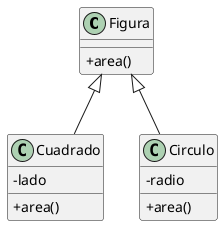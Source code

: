 @startuml
skinparam classAttributeIconSize 0

class Figura {
        + area()
}

class Cuadrado {
        - lado 
        + area()
}

class Circulo {
        - radio 
        + area()
}

Figura <|-- Cuadrado
Figura <|-- Circulo

@enduml
